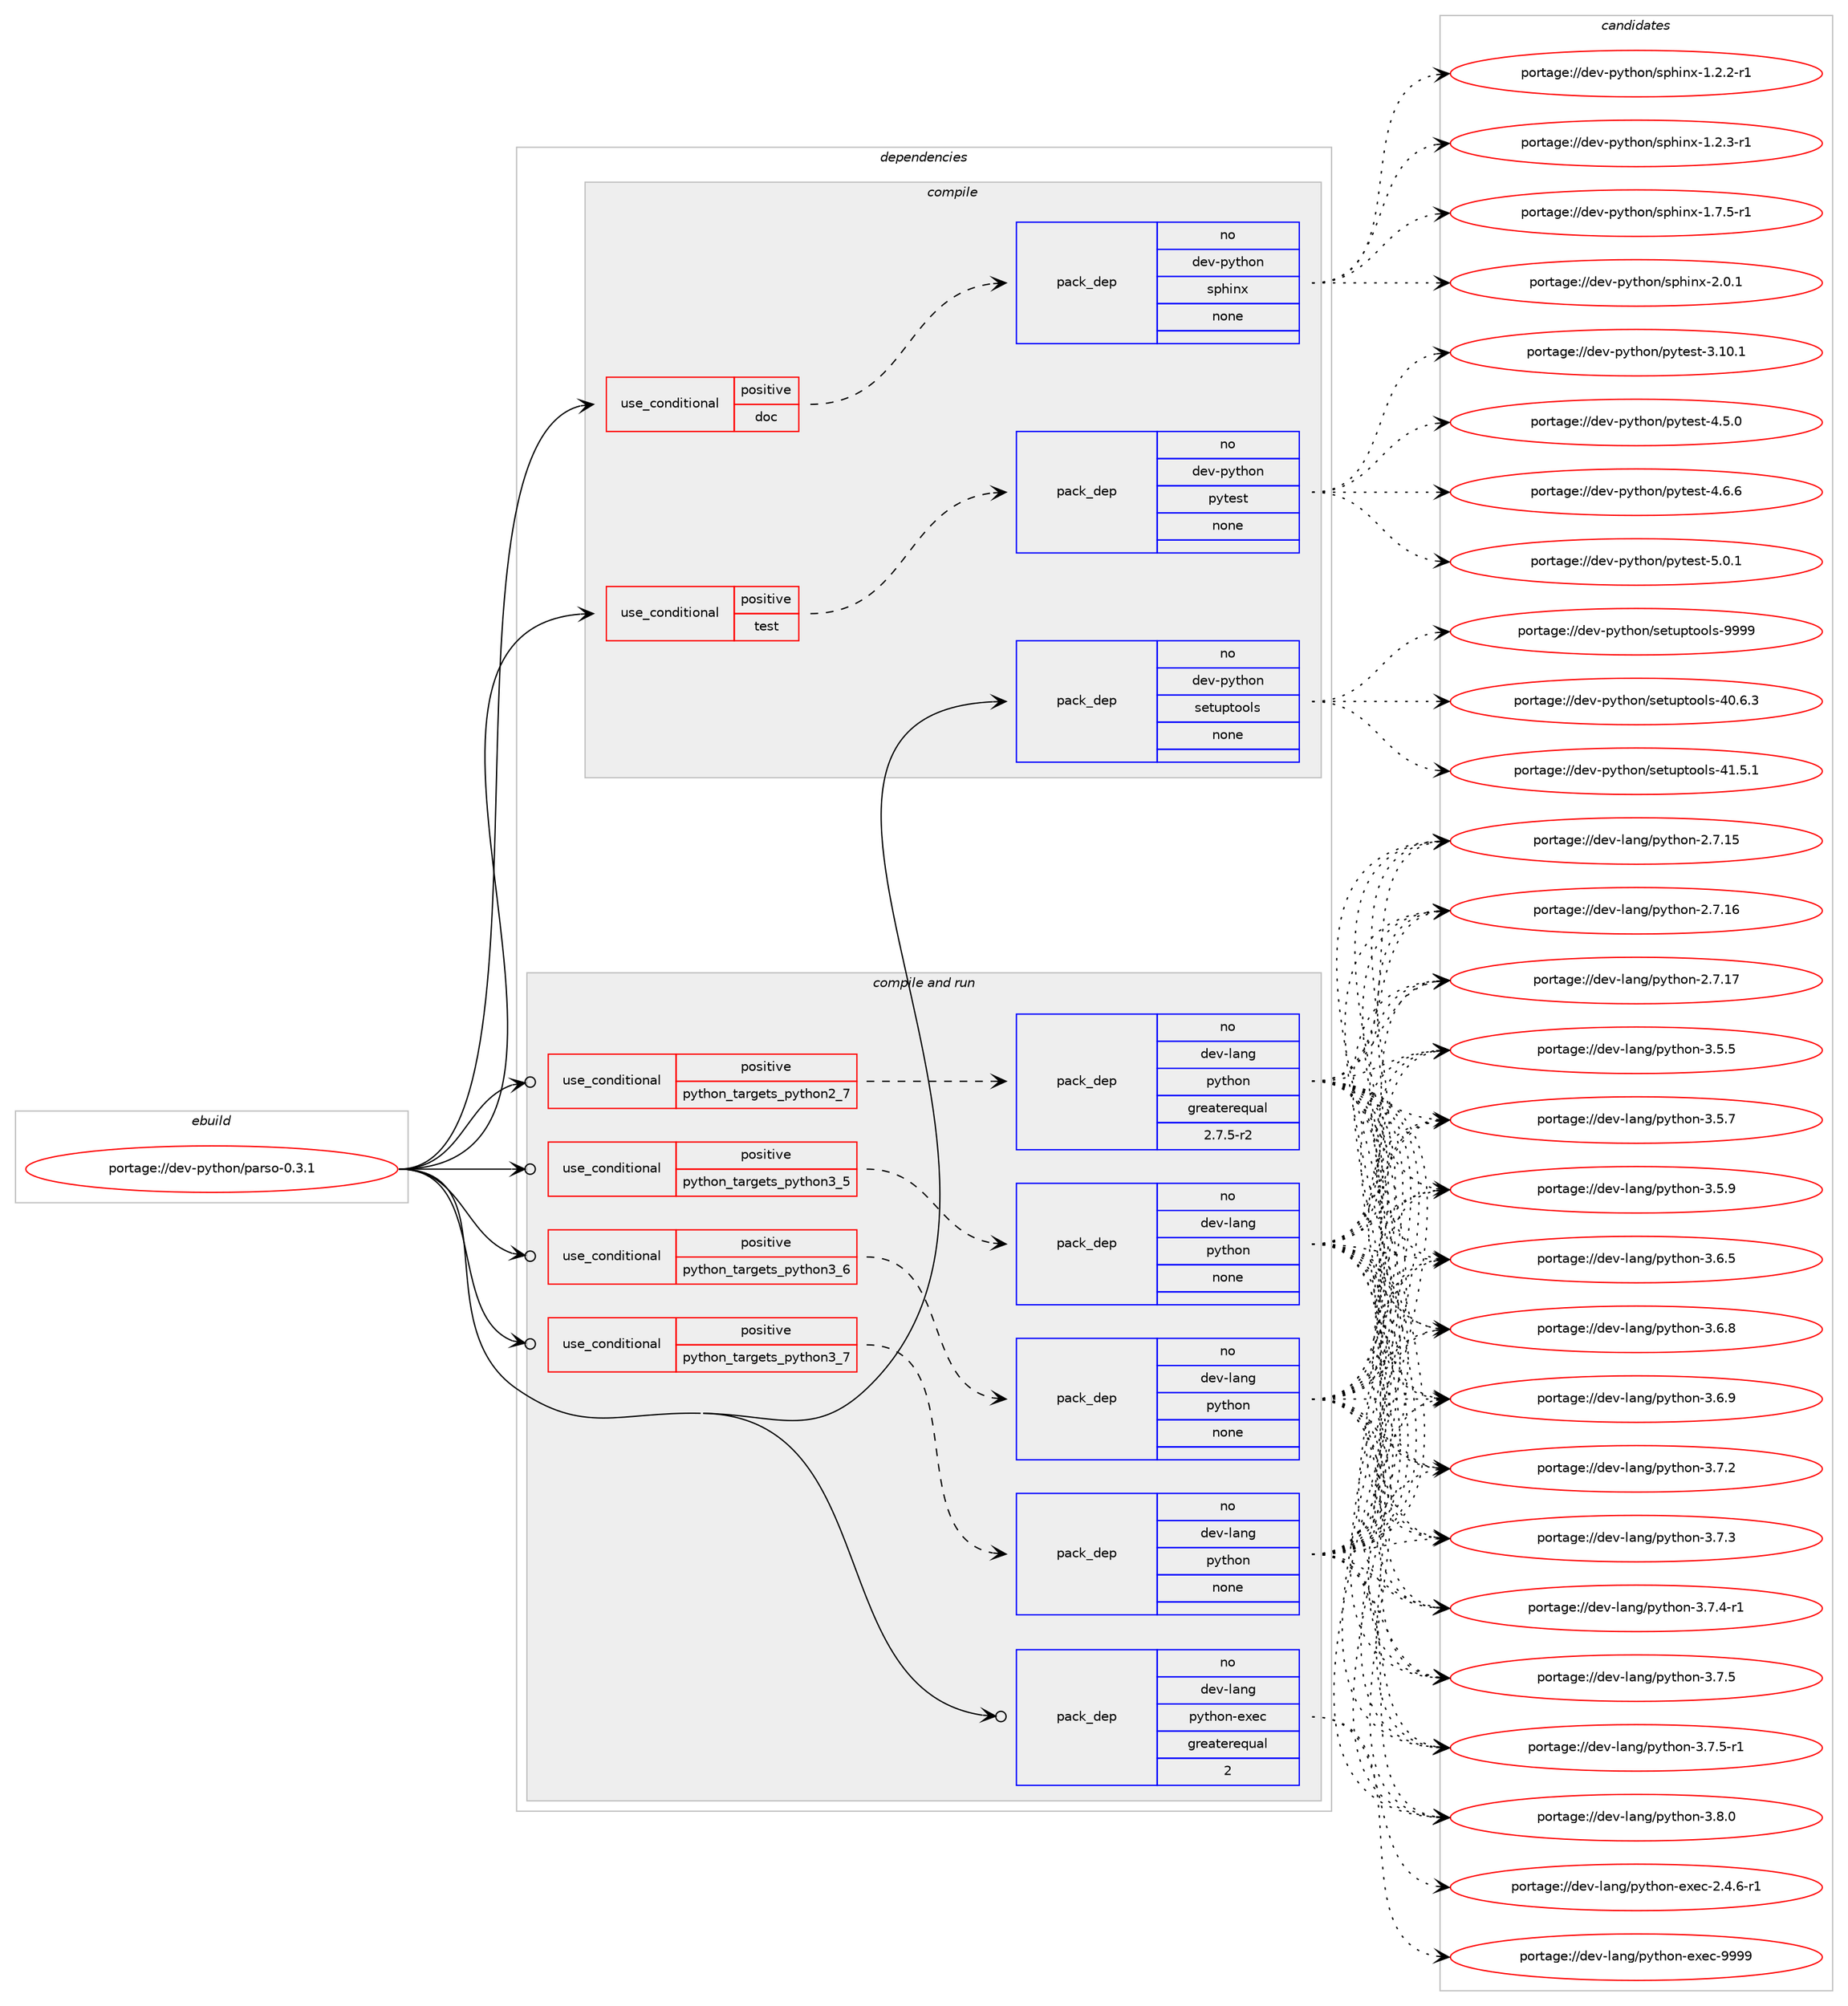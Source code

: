 digraph prolog {

# *************
# Graph options
# *************

newrank=true;
concentrate=true;
compound=true;
graph [rankdir=LR,fontname=Helvetica,fontsize=10,ranksep=1.5];#, ranksep=2.5, nodesep=0.2];
edge  [arrowhead=vee];
node  [fontname=Helvetica,fontsize=10];

# **********
# The ebuild
# **********

subgraph cluster_leftcol {
color=gray;
rank=same;
label=<<i>ebuild</i>>;
id [label="portage://dev-python/parso-0.3.1", color=red, width=4, href="../dev-python/parso-0.3.1.svg"];
}

# ****************
# The dependencies
# ****************

subgraph cluster_midcol {
color=gray;
label=<<i>dependencies</i>>;
subgraph cluster_compile {
fillcolor="#eeeeee";
style=filled;
label=<<i>compile</i>>;
subgraph cond33363 {
dependency155660 [label=<<TABLE BORDER="0" CELLBORDER="1" CELLSPACING="0" CELLPADDING="4"><TR><TD ROWSPAN="3" CELLPADDING="10">use_conditional</TD></TR><TR><TD>positive</TD></TR><TR><TD>doc</TD></TR></TABLE>>, shape=none, color=red];
subgraph pack118936 {
dependency155661 [label=<<TABLE BORDER="0" CELLBORDER="1" CELLSPACING="0" CELLPADDING="4" WIDTH="220"><TR><TD ROWSPAN="6" CELLPADDING="30">pack_dep</TD></TR><TR><TD WIDTH="110">no</TD></TR><TR><TD>dev-python</TD></TR><TR><TD>sphinx</TD></TR><TR><TD>none</TD></TR><TR><TD></TD></TR></TABLE>>, shape=none, color=blue];
}
dependency155660:e -> dependency155661:w [weight=20,style="dashed",arrowhead="vee"];
}
id:e -> dependency155660:w [weight=20,style="solid",arrowhead="vee"];
subgraph cond33364 {
dependency155662 [label=<<TABLE BORDER="0" CELLBORDER="1" CELLSPACING="0" CELLPADDING="4"><TR><TD ROWSPAN="3" CELLPADDING="10">use_conditional</TD></TR><TR><TD>positive</TD></TR><TR><TD>test</TD></TR></TABLE>>, shape=none, color=red];
subgraph pack118937 {
dependency155663 [label=<<TABLE BORDER="0" CELLBORDER="1" CELLSPACING="0" CELLPADDING="4" WIDTH="220"><TR><TD ROWSPAN="6" CELLPADDING="30">pack_dep</TD></TR><TR><TD WIDTH="110">no</TD></TR><TR><TD>dev-python</TD></TR><TR><TD>pytest</TD></TR><TR><TD>none</TD></TR><TR><TD></TD></TR></TABLE>>, shape=none, color=blue];
}
dependency155662:e -> dependency155663:w [weight=20,style="dashed",arrowhead="vee"];
}
id:e -> dependency155662:w [weight=20,style="solid",arrowhead="vee"];
subgraph pack118938 {
dependency155664 [label=<<TABLE BORDER="0" CELLBORDER="1" CELLSPACING="0" CELLPADDING="4" WIDTH="220"><TR><TD ROWSPAN="6" CELLPADDING="30">pack_dep</TD></TR><TR><TD WIDTH="110">no</TD></TR><TR><TD>dev-python</TD></TR><TR><TD>setuptools</TD></TR><TR><TD>none</TD></TR><TR><TD></TD></TR></TABLE>>, shape=none, color=blue];
}
id:e -> dependency155664:w [weight=20,style="solid",arrowhead="vee"];
}
subgraph cluster_compileandrun {
fillcolor="#eeeeee";
style=filled;
label=<<i>compile and run</i>>;
subgraph cond33365 {
dependency155665 [label=<<TABLE BORDER="0" CELLBORDER="1" CELLSPACING="0" CELLPADDING="4"><TR><TD ROWSPAN="3" CELLPADDING="10">use_conditional</TD></TR><TR><TD>positive</TD></TR><TR><TD>python_targets_python2_7</TD></TR></TABLE>>, shape=none, color=red];
subgraph pack118939 {
dependency155666 [label=<<TABLE BORDER="0" CELLBORDER="1" CELLSPACING="0" CELLPADDING="4" WIDTH="220"><TR><TD ROWSPAN="6" CELLPADDING="30">pack_dep</TD></TR><TR><TD WIDTH="110">no</TD></TR><TR><TD>dev-lang</TD></TR><TR><TD>python</TD></TR><TR><TD>greaterequal</TD></TR><TR><TD>2.7.5-r2</TD></TR></TABLE>>, shape=none, color=blue];
}
dependency155665:e -> dependency155666:w [weight=20,style="dashed",arrowhead="vee"];
}
id:e -> dependency155665:w [weight=20,style="solid",arrowhead="odotvee"];
subgraph cond33366 {
dependency155667 [label=<<TABLE BORDER="0" CELLBORDER="1" CELLSPACING="0" CELLPADDING="4"><TR><TD ROWSPAN="3" CELLPADDING="10">use_conditional</TD></TR><TR><TD>positive</TD></TR><TR><TD>python_targets_python3_5</TD></TR></TABLE>>, shape=none, color=red];
subgraph pack118940 {
dependency155668 [label=<<TABLE BORDER="0" CELLBORDER="1" CELLSPACING="0" CELLPADDING="4" WIDTH="220"><TR><TD ROWSPAN="6" CELLPADDING="30">pack_dep</TD></TR><TR><TD WIDTH="110">no</TD></TR><TR><TD>dev-lang</TD></TR><TR><TD>python</TD></TR><TR><TD>none</TD></TR><TR><TD></TD></TR></TABLE>>, shape=none, color=blue];
}
dependency155667:e -> dependency155668:w [weight=20,style="dashed",arrowhead="vee"];
}
id:e -> dependency155667:w [weight=20,style="solid",arrowhead="odotvee"];
subgraph cond33367 {
dependency155669 [label=<<TABLE BORDER="0" CELLBORDER="1" CELLSPACING="0" CELLPADDING="4"><TR><TD ROWSPAN="3" CELLPADDING="10">use_conditional</TD></TR><TR><TD>positive</TD></TR><TR><TD>python_targets_python3_6</TD></TR></TABLE>>, shape=none, color=red];
subgraph pack118941 {
dependency155670 [label=<<TABLE BORDER="0" CELLBORDER="1" CELLSPACING="0" CELLPADDING="4" WIDTH="220"><TR><TD ROWSPAN="6" CELLPADDING="30">pack_dep</TD></TR><TR><TD WIDTH="110">no</TD></TR><TR><TD>dev-lang</TD></TR><TR><TD>python</TD></TR><TR><TD>none</TD></TR><TR><TD></TD></TR></TABLE>>, shape=none, color=blue];
}
dependency155669:e -> dependency155670:w [weight=20,style="dashed",arrowhead="vee"];
}
id:e -> dependency155669:w [weight=20,style="solid",arrowhead="odotvee"];
subgraph cond33368 {
dependency155671 [label=<<TABLE BORDER="0" CELLBORDER="1" CELLSPACING="0" CELLPADDING="4"><TR><TD ROWSPAN="3" CELLPADDING="10">use_conditional</TD></TR><TR><TD>positive</TD></TR><TR><TD>python_targets_python3_7</TD></TR></TABLE>>, shape=none, color=red];
subgraph pack118942 {
dependency155672 [label=<<TABLE BORDER="0" CELLBORDER="1" CELLSPACING="0" CELLPADDING="4" WIDTH="220"><TR><TD ROWSPAN="6" CELLPADDING="30">pack_dep</TD></TR><TR><TD WIDTH="110">no</TD></TR><TR><TD>dev-lang</TD></TR><TR><TD>python</TD></TR><TR><TD>none</TD></TR><TR><TD></TD></TR></TABLE>>, shape=none, color=blue];
}
dependency155671:e -> dependency155672:w [weight=20,style="dashed",arrowhead="vee"];
}
id:e -> dependency155671:w [weight=20,style="solid",arrowhead="odotvee"];
subgraph pack118943 {
dependency155673 [label=<<TABLE BORDER="0" CELLBORDER="1" CELLSPACING="0" CELLPADDING="4" WIDTH="220"><TR><TD ROWSPAN="6" CELLPADDING="30">pack_dep</TD></TR><TR><TD WIDTH="110">no</TD></TR><TR><TD>dev-lang</TD></TR><TR><TD>python-exec</TD></TR><TR><TD>greaterequal</TD></TR><TR><TD>2</TD></TR></TABLE>>, shape=none, color=blue];
}
id:e -> dependency155673:w [weight=20,style="solid",arrowhead="odotvee"];
}
subgraph cluster_run {
fillcolor="#eeeeee";
style=filled;
label=<<i>run</i>>;
}
}

# **************
# The candidates
# **************

subgraph cluster_choices {
rank=same;
color=gray;
label=<<i>candidates</i>>;

subgraph choice118936 {
color=black;
nodesep=1;
choiceportage10010111845112121116104111110471151121041051101204549465046504511449 [label="portage://dev-python/sphinx-1.2.2-r1", color=red, width=4,href="../dev-python/sphinx-1.2.2-r1.svg"];
choiceportage10010111845112121116104111110471151121041051101204549465046514511449 [label="portage://dev-python/sphinx-1.2.3-r1", color=red, width=4,href="../dev-python/sphinx-1.2.3-r1.svg"];
choiceportage10010111845112121116104111110471151121041051101204549465546534511449 [label="portage://dev-python/sphinx-1.7.5-r1", color=red, width=4,href="../dev-python/sphinx-1.7.5-r1.svg"];
choiceportage1001011184511212111610411111047115112104105110120455046484649 [label="portage://dev-python/sphinx-2.0.1", color=red, width=4,href="../dev-python/sphinx-2.0.1.svg"];
dependency155661:e -> choiceportage10010111845112121116104111110471151121041051101204549465046504511449:w [style=dotted,weight="100"];
dependency155661:e -> choiceportage10010111845112121116104111110471151121041051101204549465046514511449:w [style=dotted,weight="100"];
dependency155661:e -> choiceportage10010111845112121116104111110471151121041051101204549465546534511449:w [style=dotted,weight="100"];
dependency155661:e -> choiceportage1001011184511212111610411111047115112104105110120455046484649:w [style=dotted,weight="100"];
}
subgraph choice118937 {
color=black;
nodesep=1;
choiceportage100101118451121211161041111104711212111610111511645514649484649 [label="portage://dev-python/pytest-3.10.1", color=red, width=4,href="../dev-python/pytest-3.10.1.svg"];
choiceportage1001011184511212111610411111047112121116101115116455246534648 [label="portage://dev-python/pytest-4.5.0", color=red, width=4,href="../dev-python/pytest-4.5.0.svg"];
choiceportage1001011184511212111610411111047112121116101115116455246544654 [label="portage://dev-python/pytest-4.6.6", color=red, width=4,href="../dev-python/pytest-4.6.6.svg"];
choiceportage1001011184511212111610411111047112121116101115116455346484649 [label="portage://dev-python/pytest-5.0.1", color=red, width=4,href="../dev-python/pytest-5.0.1.svg"];
dependency155663:e -> choiceportage100101118451121211161041111104711212111610111511645514649484649:w [style=dotted,weight="100"];
dependency155663:e -> choiceportage1001011184511212111610411111047112121116101115116455246534648:w [style=dotted,weight="100"];
dependency155663:e -> choiceportage1001011184511212111610411111047112121116101115116455246544654:w [style=dotted,weight="100"];
dependency155663:e -> choiceportage1001011184511212111610411111047112121116101115116455346484649:w [style=dotted,weight="100"];
}
subgraph choice118938 {
color=black;
nodesep=1;
choiceportage100101118451121211161041111104711510111611711211611111110811545524846544651 [label="portage://dev-python/setuptools-40.6.3", color=red, width=4,href="../dev-python/setuptools-40.6.3.svg"];
choiceportage100101118451121211161041111104711510111611711211611111110811545524946534649 [label="portage://dev-python/setuptools-41.5.1", color=red, width=4,href="../dev-python/setuptools-41.5.1.svg"];
choiceportage10010111845112121116104111110471151011161171121161111111081154557575757 [label="portage://dev-python/setuptools-9999", color=red, width=4,href="../dev-python/setuptools-9999.svg"];
dependency155664:e -> choiceportage100101118451121211161041111104711510111611711211611111110811545524846544651:w [style=dotted,weight="100"];
dependency155664:e -> choiceportage100101118451121211161041111104711510111611711211611111110811545524946534649:w [style=dotted,weight="100"];
dependency155664:e -> choiceportage10010111845112121116104111110471151011161171121161111111081154557575757:w [style=dotted,weight="100"];
}
subgraph choice118939 {
color=black;
nodesep=1;
choiceportage10010111845108971101034711212111610411111045504655464953 [label="portage://dev-lang/python-2.7.15", color=red, width=4,href="../dev-lang/python-2.7.15.svg"];
choiceportage10010111845108971101034711212111610411111045504655464954 [label="portage://dev-lang/python-2.7.16", color=red, width=4,href="../dev-lang/python-2.7.16.svg"];
choiceportage10010111845108971101034711212111610411111045504655464955 [label="portage://dev-lang/python-2.7.17", color=red, width=4,href="../dev-lang/python-2.7.17.svg"];
choiceportage100101118451089711010347112121116104111110455146534653 [label="portage://dev-lang/python-3.5.5", color=red, width=4,href="../dev-lang/python-3.5.5.svg"];
choiceportage100101118451089711010347112121116104111110455146534655 [label="portage://dev-lang/python-3.5.7", color=red, width=4,href="../dev-lang/python-3.5.7.svg"];
choiceportage100101118451089711010347112121116104111110455146534657 [label="portage://dev-lang/python-3.5.9", color=red, width=4,href="../dev-lang/python-3.5.9.svg"];
choiceportage100101118451089711010347112121116104111110455146544653 [label="portage://dev-lang/python-3.6.5", color=red, width=4,href="../dev-lang/python-3.6.5.svg"];
choiceportage100101118451089711010347112121116104111110455146544656 [label="portage://dev-lang/python-3.6.8", color=red, width=4,href="../dev-lang/python-3.6.8.svg"];
choiceportage100101118451089711010347112121116104111110455146544657 [label="portage://dev-lang/python-3.6.9", color=red, width=4,href="../dev-lang/python-3.6.9.svg"];
choiceportage100101118451089711010347112121116104111110455146554650 [label="portage://dev-lang/python-3.7.2", color=red, width=4,href="../dev-lang/python-3.7.2.svg"];
choiceportage100101118451089711010347112121116104111110455146554651 [label="portage://dev-lang/python-3.7.3", color=red, width=4,href="../dev-lang/python-3.7.3.svg"];
choiceportage1001011184510897110103471121211161041111104551465546524511449 [label="portage://dev-lang/python-3.7.4-r1", color=red, width=4,href="../dev-lang/python-3.7.4-r1.svg"];
choiceportage100101118451089711010347112121116104111110455146554653 [label="portage://dev-lang/python-3.7.5", color=red, width=4,href="../dev-lang/python-3.7.5.svg"];
choiceportage1001011184510897110103471121211161041111104551465546534511449 [label="portage://dev-lang/python-3.7.5-r1", color=red, width=4,href="../dev-lang/python-3.7.5-r1.svg"];
choiceportage100101118451089711010347112121116104111110455146564648 [label="portage://dev-lang/python-3.8.0", color=red, width=4,href="../dev-lang/python-3.8.0.svg"];
dependency155666:e -> choiceportage10010111845108971101034711212111610411111045504655464953:w [style=dotted,weight="100"];
dependency155666:e -> choiceportage10010111845108971101034711212111610411111045504655464954:w [style=dotted,weight="100"];
dependency155666:e -> choiceportage10010111845108971101034711212111610411111045504655464955:w [style=dotted,weight="100"];
dependency155666:e -> choiceportage100101118451089711010347112121116104111110455146534653:w [style=dotted,weight="100"];
dependency155666:e -> choiceportage100101118451089711010347112121116104111110455146534655:w [style=dotted,weight="100"];
dependency155666:e -> choiceportage100101118451089711010347112121116104111110455146534657:w [style=dotted,weight="100"];
dependency155666:e -> choiceportage100101118451089711010347112121116104111110455146544653:w [style=dotted,weight="100"];
dependency155666:e -> choiceportage100101118451089711010347112121116104111110455146544656:w [style=dotted,weight="100"];
dependency155666:e -> choiceportage100101118451089711010347112121116104111110455146544657:w [style=dotted,weight="100"];
dependency155666:e -> choiceportage100101118451089711010347112121116104111110455146554650:w [style=dotted,weight="100"];
dependency155666:e -> choiceportage100101118451089711010347112121116104111110455146554651:w [style=dotted,weight="100"];
dependency155666:e -> choiceportage1001011184510897110103471121211161041111104551465546524511449:w [style=dotted,weight="100"];
dependency155666:e -> choiceportage100101118451089711010347112121116104111110455146554653:w [style=dotted,weight="100"];
dependency155666:e -> choiceportage1001011184510897110103471121211161041111104551465546534511449:w [style=dotted,weight="100"];
dependency155666:e -> choiceportage100101118451089711010347112121116104111110455146564648:w [style=dotted,weight="100"];
}
subgraph choice118940 {
color=black;
nodesep=1;
choiceportage10010111845108971101034711212111610411111045504655464953 [label="portage://dev-lang/python-2.7.15", color=red, width=4,href="../dev-lang/python-2.7.15.svg"];
choiceportage10010111845108971101034711212111610411111045504655464954 [label="portage://dev-lang/python-2.7.16", color=red, width=4,href="../dev-lang/python-2.7.16.svg"];
choiceportage10010111845108971101034711212111610411111045504655464955 [label="portage://dev-lang/python-2.7.17", color=red, width=4,href="../dev-lang/python-2.7.17.svg"];
choiceportage100101118451089711010347112121116104111110455146534653 [label="portage://dev-lang/python-3.5.5", color=red, width=4,href="../dev-lang/python-3.5.5.svg"];
choiceportage100101118451089711010347112121116104111110455146534655 [label="portage://dev-lang/python-3.5.7", color=red, width=4,href="../dev-lang/python-3.5.7.svg"];
choiceportage100101118451089711010347112121116104111110455146534657 [label="portage://dev-lang/python-3.5.9", color=red, width=4,href="../dev-lang/python-3.5.9.svg"];
choiceportage100101118451089711010347112121116104111110455146544653 [label="portage://dev-lang/python-3.6.5", color=red, width=4,href="../dev-lang/python-3.6.5.svg"];
choiceportage100101118451089711010347112121116104111110455146544656 [label="portage://dev-lang/python-3.6.8", color=red, width=4,href="../dev-lang/python-3.6.8.svg"];
choiceportage100101118451089711010347112121116104111110455146544657 [label="portage://dev-lang/python-3.6.9", color=red, width=4,href="../dev-lang/python-3.6.9.svg"];
choiceportage100101118451089711010347112121116104111110455146554650 [label="portage://dev-lang/python-3.7.2", color=red, width=4,href="../dev-lang/python-3.7.2.svg"];
choiceportage100101118451089711010347112121116104111110455146554651 [label="portage://dev-lang/python-3.7.3", color=red, width=4,href="../dev-lang/python-3.7.3.svg"];
choiceportage1001011184510897110103471121211161041111104551465546524511449 [label="portage://dev-lang/python-3.7.4-r1", color=red, width=4,href="../dev-lang/python-3.7.4-r1.svg"];
choiceportage100101118451089711010347112121116104111110455146554653 [label="portage://dev-lang/python-3.7.5", color=red, width=4,href="../dev-lang/python-3.7.5.svg"];
choiceportage1001011184510897110103471121211161041111104551465546534511449 [label="portage://dev-lang/python-3.7.5-r1", color=red, width=4,href="../dev-lang/python-3.7.5-r1.svg"];
choiceportage100101118451089711010347112121116104111110455146564648 [label="portage://dev-lang/python-3.8.0", color=red, width=4,href="../dev-lang/python-3.8.0.svg"];
dependency155668:e -> choiceportage10010111845108971101034711212111610411111045504655464953:w [style=dotted,weight="100"];
dependency155668:e -> choiceportage10010111845108971101034711212111610411111045504655464954:w [style=dotted,weight="100"];
dependency155668:e -> choiceportage10010111845108971101034711212111610411111045504655464955:w [style=dotted,weight="100"];
dependency155668:e -> choiceportage100101118451089711010347112121116104111110455146534653:w [style=dotted,weight="100"];
dependency155668:e -> choiceportage100101118451089711010347112121116104111110455146534655:w [style=dotted,weight="100"];
dependency155668:e -> choiceportage100101118451089711010347112121116104111110455146534657:w [style=dotted,weight="100"];
dependency155668:e -> choiceportage100101118451089711010347112121116104111110455146544653:w [style=dotted,weight="100"];
dependency155668:e -> choiceportage100101118451089711010347112121116104111110455146544656:w [style=dotted,weight="100"];
dependency155668:e -> choiceportage100101118451089711010347112121116104111110455146544657:w [style=dotted,weight="100"];
dependency155668:e -> choiceportage100101118451089711010347112121116104111110455146554650:w [style=dotted,weight="100"];
dependency155668:e -> choiceportage100101118451089711010347112121116104111110455146554651:w [style=dotted,weight="100"];
dependency155668:e -> choiceportage1001011184510897110103471121211161041111104551465546524511449:w [style=dotted,weight="100"];
dependency155668:e -> choiceportage100101118451089711010347112121116104111110455146554653:w [style=dotted,weight="100"];
dependency155668:e -> choiceportage1001011184510897110103471121211161041111104551465546534511449:w [style=dotted,weight="100"];
dependency155668:e -> choiceportage100101118451089711010347112121116104111110455146564648:w [style=dotted,weight="100"];
}
subgraph choice118941 {
color=black;
nodesep=1;
choiceportage10010111845108971101034711212111610411111045504655464953 [label="portage://dev-lang/python-2.7.15", color=red, width=4,href="../dev-lang/python-2.7.15.svg"];
choiceportage10010111845108971101034711212111610411111045504655464954 [label="portage://dev-lang/python-2.7.16", color=red, width=4,href="../dev-lang/python-2.7.16.svg"];
choiceportage10010111845108971101034711212111610411111045504655464955 [label="portage://dev-lang/python-2.7.17", color=red, width=4,href="../dev-lang/python-2.7.17.svg"];
choiceportage100101118451089711010347112121116104111110455146534653 [label="portage://dev-lang/python-3.5.5", color=red, width=4,href="../dev-lang/python-3.5.5.svg"];
choiceportage100101118451089711010347112121116104111110455146534655 [label="portage://dev-lang/python-3.5.7", color=red, width=4,href="../dev-lang/python-3.5.7.svg"];
choiceportage100101118451089711010347112121116104111110455146534657 [label="portage://dev-lang/python-3.5.9", color=red, width=4,href="../dev-lang/python-3.5.9.svg"];
choiceportage100101118451089711010347112121116104111110455146544653 [label="portage://dev-lang/python-3.6.5", color=red, width=4,href="../dev-lang/python-3.6.5.svg"];
choiceportage100101118451089711010347112121116104111110455146544656 [label="portage://dev-lang/python-3.6.8", color=red, width=4,href="../dev-lang/python-3.6.8.svg"];
choiceportage100101118451089711010347112121116104111110455146544657 [label="portage://dev-lang/python-3.6.9", color=red, width=4,href="../dev-lang/python-3.6.9.svg"];
choiceportage100101118451089711010347112121116104111110455146554650 [label="portage://dev-lang/python-3.7.2", color=red, width=4,href="../dev-lang/python-3.7.2.svg"];
choiceportage100101118451089711010347112121116104111110455146554651 [label="portage://dev-lang/python-3.7.3", color=red, width=4,href="../dev-lang/python-3.7.3.svg"];
choiceportage1001011184510897110103471121211161041111104551465546524511449 [label="portage://dev-lang/python-3.7.4-r1", color=red, width=4,href="../dev-lang/python-3.7.4-r1.svg"];
choiceportage100101118451089711010347112121116104111110455146554653 [label="portage://dev-lang/python-3.7.5", color=red, width=4,href="../dev-lang/python-3.7.5.svg"];
choiceportage1001011184510897110103471121211161041111104551465546534511449 [label="portage://dev-lang/python-3.7.5-r1", color=red, width=4,href="../dev-lang/python-3.7.5-r1.svg"];
choiceportage100101118451089711010347112121116104111110455146564648 [label="portage://dev-lang/python-3.8.0", color=red, width=4,href="../dev-lang/python-3.8.0.svg"];
dependency155670:e -> choiceportage10010111845108971101034711212111610411111045504655464953:w [style=dotted,weight="100"];
dependency155670:e -> choiceportage10010111845108971101034711212111610411111045504655464954:w [style=dotted,weight="100"];
dependency155670:e -> choiceportage10010111845108971101034711212111610411111045504655464955:w [style=dotted,weight="100"];
dependency155670:e -> choiceportage100101118451089711010347112121116104111110455146534653:w [style=dotted,weight="100"];
dependency155670:e -> choiceportage100101118451089711010347112121116104111110455146534655:w [style=dotted,weight="100"];
dependency155670:e -> choiceportage100101118451089711010347112121116104111110455146534657:w [style=dotted,weight="100"];
dependency155670:e -> choiceportage100101118451089711010347112121116104111110455146544653:w [style=dotted,weight="100"];
dependency155670:e -> choiceportage100101118451089711010347112121116104111110455146544656:w [style=dotted,weight="100"];
dependency155670:e -> choiceportage100101118451089711010347112121116104111110455146544657:w [style=dotted,weight="100"];
dependency155670:e -> choiceportage100101118451089711010347112121116104111110455146554650:w [style=dotted,weight="100"];
dependency155670:e -> choiceportage100101118451089711010347112121116104111110455146554651:w [style=dotted,weight="100"];
dependency155670:e -> choiceportage1001011184510897110103471121211161041111104551465546524511449:w [style=dotted,weight="100"];
dependency155670:e -> choiceportage100101118451089711010347112121116104111110455146554653:w [style=dotted,weight="100"];
dependency155670:e -> choiceportage1001011184510897110103471121211161041111104551465546534511449:w [style=dotted,weight="100"];
dependency155670:e -> choiceportage100101118451089711010347112121116104111110455146564648:w [style=dotted,weight="100"];
}
subgraph choice118942 {
color=black;
nodesep=1;
choiceportage10010111845108971101034711212111610411111045504655464953 [label="portage://dev-lang/python-2.7.15", color=red, width=4,href="../dev-lang/python-2.7.15.svg"];
choiceportage10010111845108971101034711212111610411111045504655464954 [label="portage://dev-lang/python-2.7.16", color=red, width=4,href="../dev-lang/python-2.7.16.svg"];
choiceportage10010111845108971101034711212111610411111045504655464955 [label="portage://dev-lang/python-2.7.17", color=red, width=4,href="../dev-lang/python-2.7.17.svg"];
choiceportage100101118451089711010347112121116104111110455146534653 [label="portage://dev-lang/python-3.5.5", color=red, width=4,href="../dev-lang/python-3.5.5.svg"];
choiceportage100101118451089711010347112121116104111110455146534655 [label="portage://dev-lang/python-3.5.7", color=red, width=4,href="../dev-lang/python-3.5.7.svg"];
choiceportage100101118451089711010347112121116104111110455146534657 [label="portage://dev-lang/python-3.5.9", color=red, width=4,href="../dev-lang/python-3.5.9.svg"];
choiceportage100101118451089711010347112121116104111110455146544653 [label="portage://dev-lang/python-3.6.5", color=red, width=4,href="../dev-lang/python-3.6.5.svg"];
choiceportage100101118451089711010347112121116104111110455146544656 [label="portage://dev-lang/python-3.6.8", color=red, width=4,href="../dev-lang/python-3.6.8.svg"];
choiceportage100101118451089711010347112121116104111110455146544657 [label="portage://dev-lang/python-3.6.9", color=red, width=4,href="../dev-lang/python-3.6.9.svg"];
choiceportage100101118451089711010347112121116104111110455146554650 [label="portage://dev-lang/python-3.7.2", color=red, width=4,href="../dev-lang/python-3.7.2.svg"];
choiceportage100101118451089711010347112121116104111110455146554651 [label="portage://dev-lang/python-3.7.3", color=red, width=4,href="../dev-lang/python-3.7.3.svg"];
choiceportage1001011184510897110103471121211161041111104551465546524511449 [label="portage://dev-lang/python-3.7.4-r1", color=red, width=4,href="../dev-lang/python-3.7.4-r1.svg"];
choiceportage100101118451089711010347112121116104111110455146554653 [label="portage://dev-lang/python-3.7.5", color=red, width=4,href="../dev-lang/python-3.7.5.svg"];
choiceportage1001011184510897110103471121211161041111104551465546534511449 [label="portage://dev-lang/python-3.7.5-r1", color=red, width=4,href="../dev-lang/python-3.7.5-r1.svg"];
choiceportage100101118451089711010347112121116104111110455146564648 [label="portage://dev-lang/python-3.8.0", color=red, width=4,href="../dev-lang/python-3.8.0.svg"];
dependency155672:e -> choiceportage10010111845108971101034711212111610411111045504655464953:w [style=dotted,weight="100"];
dependency155672:e -> choiceportage10010111845108971101034711212111610411111045504655464954:w [style=dotted,weight="100"];
dependency155672:e -> choiceportage10010111845108971101034711212111610411111045504655464955:w [style=dotted,weight="100"];
dependency155672:e -> choiceportage100101118451089711010347112121116104111110455146534653:w [style=dotted,weight="100"];
dependency155672:e -> choiceportage100101118451089711010347112121116104111110455146534655:w [style=dotted,weight="100"];
dependency155672:e -> choiceportage100101118451089711010347112121116104111110455146534657:w [style=dotted,weight="100"];
dependency155672:e -> choiceportage100101118451089711010347112121116104111110455146544653:w [style=dotted,weight="100"];
dependency155672:e -> choiceportage100101118451089711010347112121116104111110455146544656:w [style=dotted,weight="100"];
dependency155672:e -> choiceportage100101118451089711010347112121116104111110455146544657:w [style=dotted,weight="100"];
dependency155672:e -> choiceportage100101118451089711010347112121116104111110455146554650:w [style=dotted,weight="100"];
dependency155672:e -> choiceportage100101118451089711010347112121116104111110455146554651:w [style=dotted,weight="100"];
dependency155672:e -> choiceportage1001011184510897110103471121211161041111104551465546524511449:w [style=dotted,weight="100"];
dependency155672:e -> choiceportage100101118451089711010347112121116104111110455146554653:w [style=dotted,weight="100"];
dependency155672:e -> choiceportage1001011184510897110103471121211161041111104551465546534511449:w [style=dotted,weight="100"];
dependency155672:e -> choiceportage100101118451089711010347112121116104111110455146564648:w [style=dotted,weight="100"];
}
subgraph choice118943 {
color=black;
nodesep=1;
choiceportage10010111845108971101034711212111610411111045101120101994550465246544511449 [label="portage://dev-lang/python-exec-2.4.6-r1", color=red, width=4,href="../dev-lang/python-exec-2.4.6-r1.svg"];
choiceportage10010111845108971101034711212111610411111045101120101994557575757 [label="portage://dev-lang/python-exec-9999", color=red, width=4,href="../dev-lang/python-exec-9999.svg"];
dependency155673:e -> choiceportage10010111845108971101034711212111610411111045101120101994550465246544511449:w [style=dotted,weight="100"];
dependency155673:e -> choiceportage10010111845108971101034711212111610411111045101120101994557575757:w [style=dotted,weight="100"];
}
}

}
